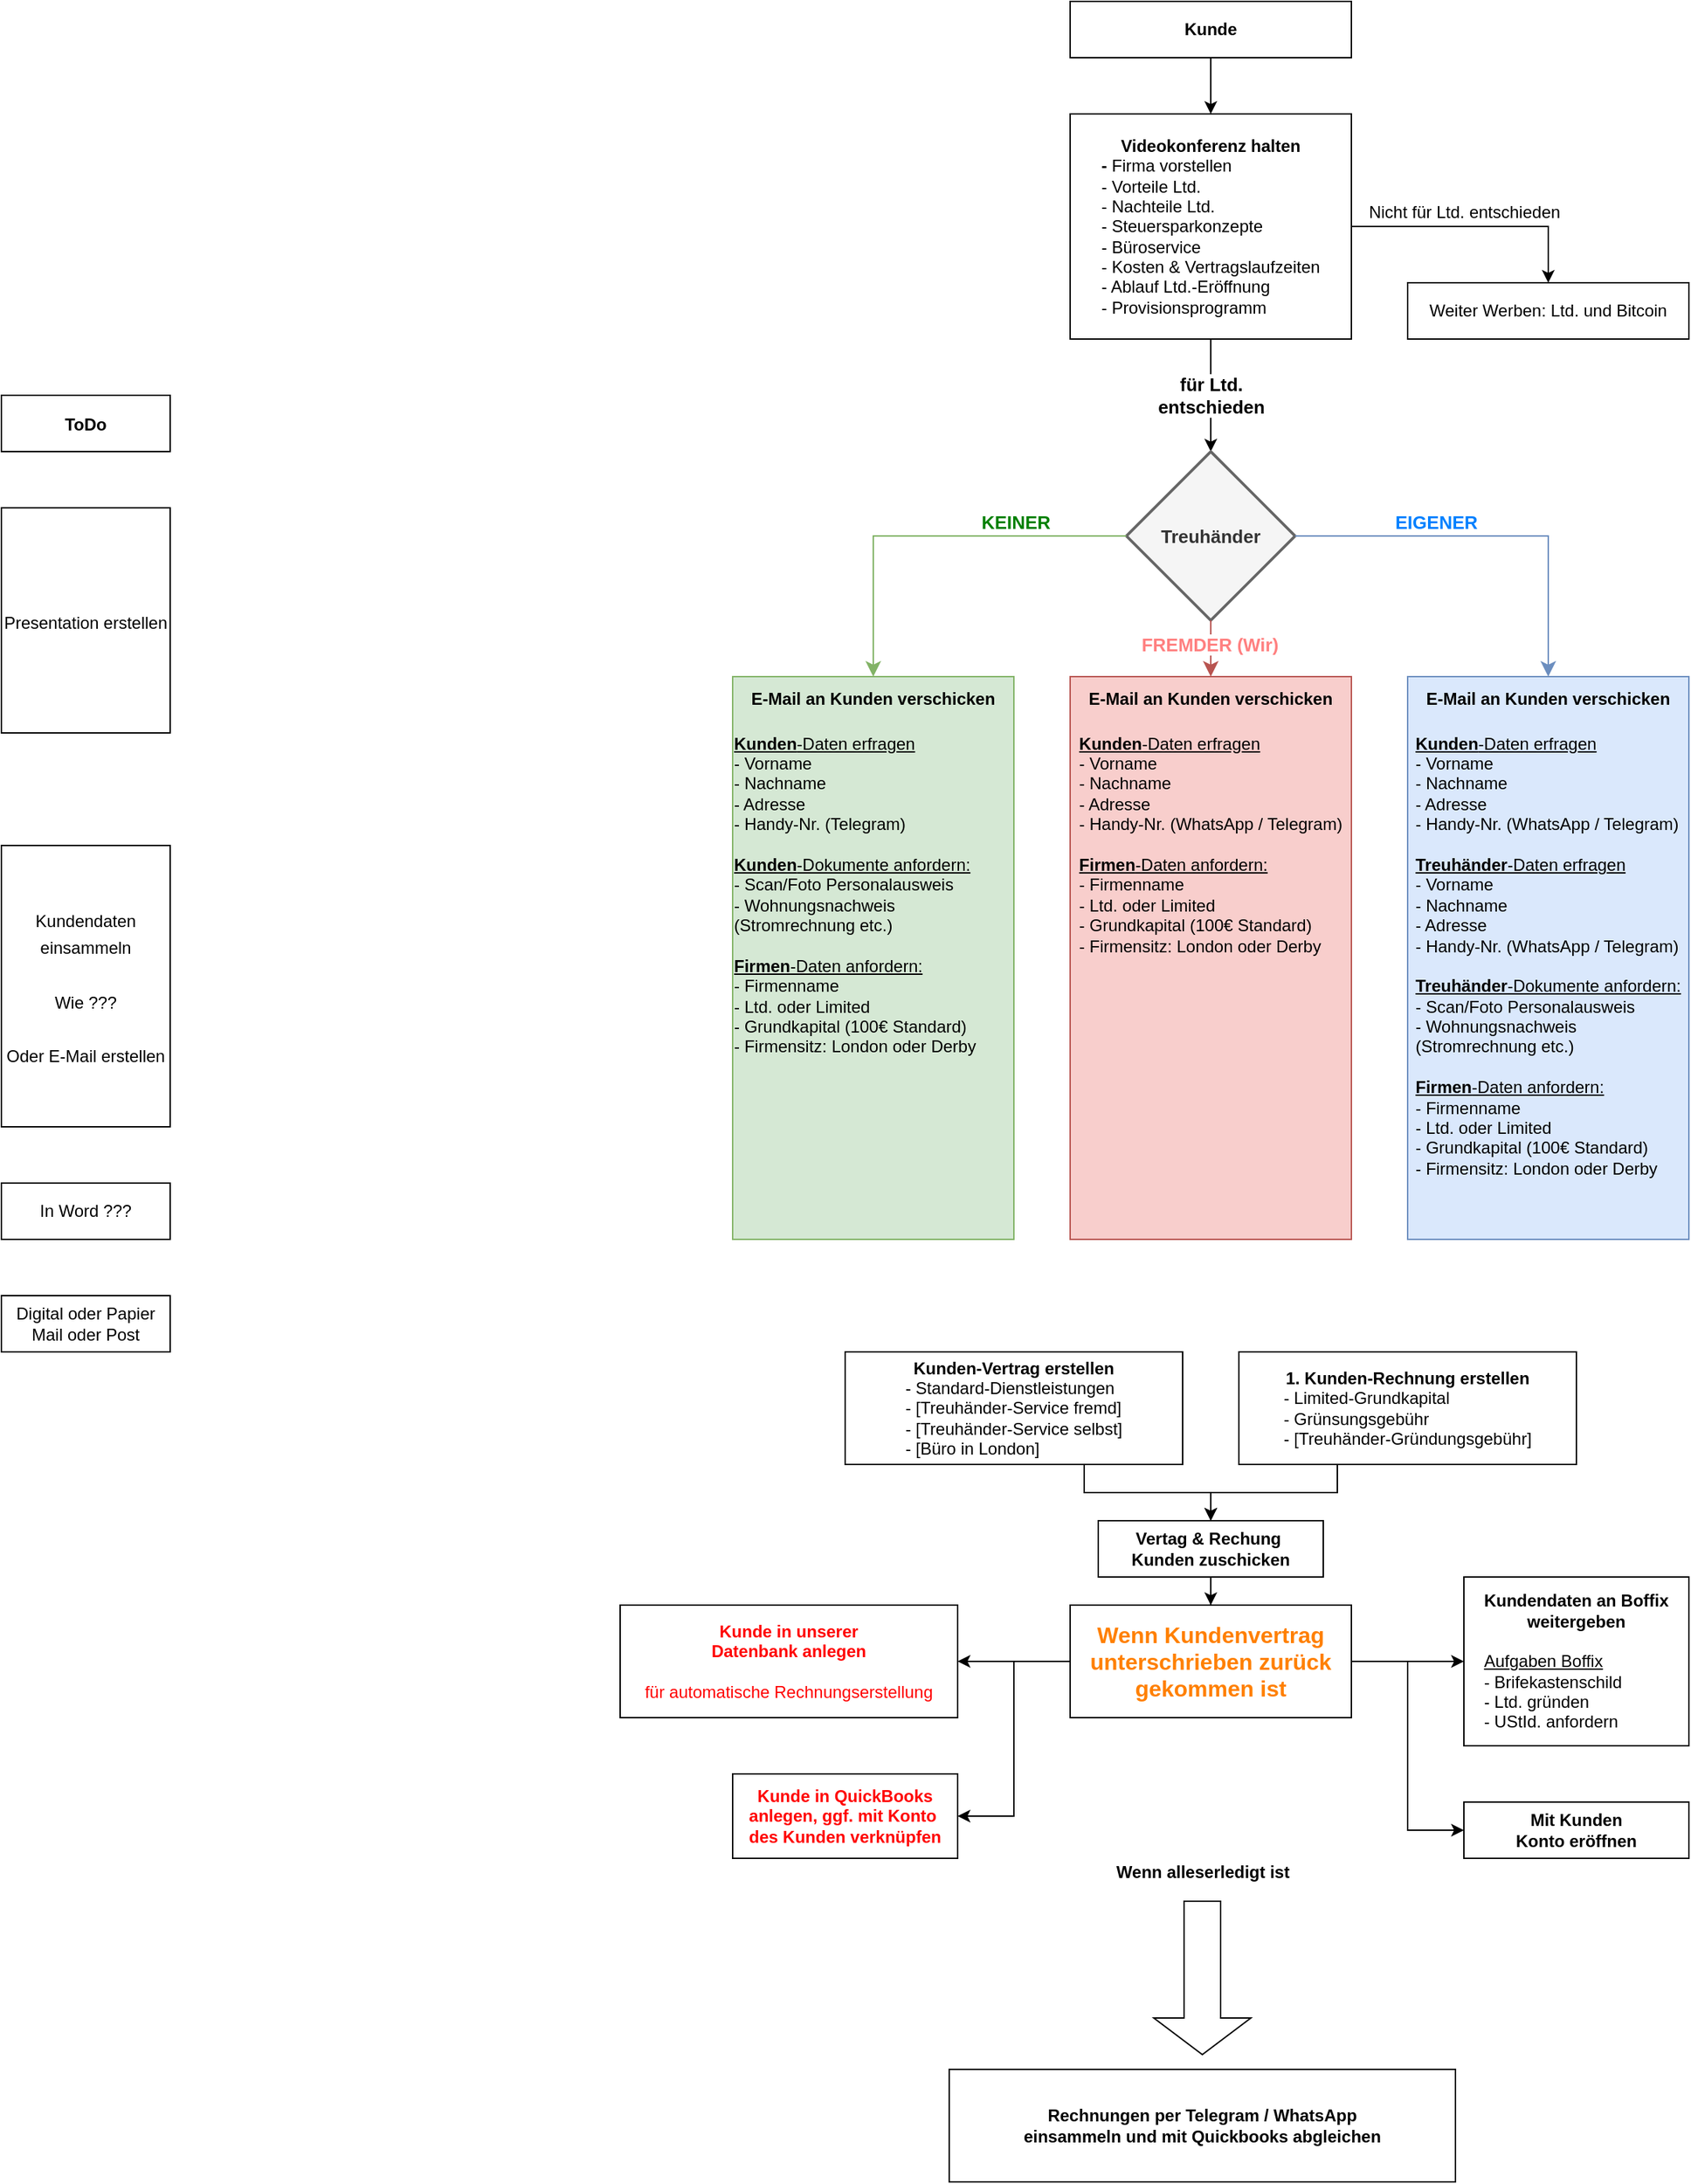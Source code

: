 <mxfile version="22.1.5" type="github">
  <diagram name="Seite-1" id="O6X6owak-KxjnDkndxaL">
    <mxGraphModel dx="2261" dy="1923" grid="1" gridSize="10" guides="1" tooltips="1" connect="1" arrows="1" fold="1" page="1" pageScale="1" pageWidth="827" pageHeight="1169" math="0" shadow="0">
      <root>
        <mxCell id="0" />
        <mxCell id="1" parent="0" />
        <mxCell id="pdj2C71loEkQCJ0KdB5L-4" value="&lt;b&gt;Kunde&lt;/b&gt;" style="rounded=0;whiteSpace=wrap;html=1;" parent="1" vertex="1">
          <mxGeometry x="320" y="-240" width="200" height="40" as="geometry" />
        </mxCell>
        <mxCell id="pdj2C71loEkQCJ0KdB5L-5" value="" style="endArrow=classic;html=1;rounded=0;exitX=0.5;exitY=1;exitDx=0;exitDy=0;" parent="1" source="pdj2C71loEkQCJ0KdB5L-4" target="pdj2C71loEkQCJ0KdB5L-6" edge="1">
          <mxGeometry width="50" height="50" relative="1" as="geometry">
            <mxPoint x="450" y="210" as="sourcePoint" />
            <mxPoint x="460" y="-40" as="targetPoint" />
          </mxGeometry>
        </mxCell>
        <mxCell id="pdj2C71loEkQCJ0KdB5L-46" value="" style="edgeStyle=orthogonalEdgeStyle;rounded=0;orthogonalLoop=1;jettySize=auto;html=1;fontSize=12;entryX=0.5;entryY=0;entryDx=0;entryDy=0;" parent="1" source="pdj2C71loEkQCJ0KdB5L-6" target="pdj2C71loEkQCJ0KdB5L-12" edge="1">
          <mxGeometry relative="1" as="geometry">
            <mxPoint x="930" y="-210" as="targetPoint" />
          </mxGeometry>
        </mxCell>
        <mxCell id="pdj2C71loEkQCJ0KdB5L-48" value="Nicht für Ltd. entschieden" style="edgeLabel;html=1;align=center;verticalAlign=middle;resizable=0;points=[];fontSize=12;" parent="pdj2C71loEkQCJ0KdB5L-46" vertex="1" connectable="0">
          <mxGeometry x="-0.111" y="3" relative="1" as="geometry">
            <mxPoint y="-7" as="offset" />
          </mxGeometry>
        </mxCell>
        <mxCell id="GEYt-02kJldXufyOwrVy-22" value="" style="edgeStyle=orthogonalEdgeStyle;rounded=0;orthogonalLoop=1;jettySize=auto;html=1;" edge="1" parent="1" source="pdj2C71loEkQCJ0KdB5L-6" target="GEYt-02kJldXufyOwrVy-12">
          <mxGeometry relative="1" as="geometry" />
        </mxCell>
        <mxCell id="GEYt-02kJldXufyOwrVy-23" value="&lt;b style=&quot;font-size: 13px;&quot;&gt;für Ltd.&lt;br&gt;entschieden&lt;/b&gt;" style="edgeLabel;html=1;align=center;verticalAlign=middle;resizable=0;points=[];" vertex="1" connectable="0" parent="GEYt-02kJldXufyOwrVy-22">
          <mxGeometry x="0.15" y="-1" relative="1" as="geometry">
            <mxPoint x="1" y="-6" as="offset" />
          </mxGeometry>
        </mxCell>
        <mxCell id="pdj2C71loEkQCJ0KdB5L-6" value="&lt;div&gt;&lt;b&gt;Videokonferenz halten&lt;br&gt;&lt;/b&gt;&lt;/div&gt;&lt;div align=&quot;left&quot;&gt;&lt;b&gt;- &lt;/b&gt;Firma vorstellen&lt;/div&gt;&lt;div align=&quot;left&quot;&gt;- Vorteile Ltd.&lt;/div&gt;&lt;div align=&quot;left&quot;&gt;- Nachteile Ltd.&lt;/div&gt;&lt;div align=&quot;left&quot;&gt;- Steuersparkonzepte&lt;/div&gt;&lt;div align=&quot;left&quot;&gt;- Büroservice&lt;/div&gt;&lt;div align=&quot;left&quot;&gt;- Kosten &amp;amp; Vertragslaufzeiten&lt;br&gt;&lt;/div&gt;&lt;div align=&quot;left&quot;&gt;- Ablauf Ltd.-Eröffnung&lt;/div&gt;&lt;div align=&quot;left&quot;&gt;- Provisionsprogramm&lt;/div&gt;" style="rounded=0;whiteSpace=wrap;html=1;" parent="1" vertex="1">
          <mxGeometry x="320" y="-160" width="200" height="160" as="geometry" />
        </mxCell>
        <mxCell id="pdj2C71loEkQCJ0KdB5L-12" value="Weiter Werben: Ltd. und Bitcoin" style="rounded=0;whiteSpace=wrap;html=1;" parent="1" vertex="1">
          <mxGeometry x="560" y="-40" width="200" height="40" as="geometry" />
        </mxCell>
        <mxCell id="pdj2C71loEkQCJ0KdB5L-72" value="" style="edgeStyle=orthogonalEdgeStyle;rounded=0;orthogonalLoop=1;jettySize=auto;html=1;fontSize=12;fontColor=#000000;" parent="1" source="pdj2C71loEkQCJ0KdB5L-31" target="pdj2C71loEkQCJ0KdB5L-68" edge="1">
          <mxGeometry relative="1" as="geometry">
            <Array as="points">
              <mxPoint x="510" y="820" />
              <mxPoint x="420" y="820" />
            </Array>
          </mxGeometry>
        </mxCell>
        <mxCell id="pdj2C71loEkQCJ0KdB5L-31" value="&lt;div&gt;&lt;b&gt;1. Kunden-Rechnung erstellen&lt;/b&gt;&lt;/div&gt;&lt;div align=&quot;left&quot;&gt;- Limited-Grundkapital&lt;br&gt;&lt;/div&gt;&lt;div align=&quot;left&quot;&gt;- Grünsungsgebühr&lt;br&gt;&lt;/div&gt;&lt;div align=&quot;left&quot;&gt;- [Treuhänder-Gründungsgebühr]&lt;b&gt;&lt;br&gt;&lt;/b&gt;&lt;/div&gt;" style="rounded=0;whiteSpace=wrap;html=1;" parent="1" vertex="1">
          <mxGeometry x="440" y="720" width="240" height="80" as="geometry" />
        </mxCell>
        <mxCell id="pdj2C71loEkQCJ0KdB5L-41" value="&lt;div align=&quot;center&quot;&gt;&lt;b&gt;&lt;font style=&quot;font-size: 13px;&quot;&gt;&lt;font style=&quot;font-size: 14px;&quot;&gt;&lt;font style=&quot;font-size: 13px;&quot;&gt;&lt;font style=&quot;font-size: 12px;&quot;&gt;E-Mail an Kunden verschicken&lt;br&gt;&lt;/font&gt;&lt;/font&gt;&lt;/font&gt;&lt;/font&gt;&lt;/b&gt;&lt;/div&gt;&lt;div align=&quot;center&quot;&gt;&lt;b&gt;&lt;font style=&quot;font-size: 13px;&quot;&gt;&lt;font style=&quot;font-size: 14px;&quot;&gt;&lt;font style=&quot;font-size: 13px;&quot;&gt;&lt;font style=&quot;font-size: 12px;&quot;&gt;&lt;br&gt;&lt;/font&gt;&lt;/font&gt;&lt;/font&gt;&lt;/font&gt;&lt;/b&gt;&lt;/div&gt;&lt;div align=&quot;left&quot;&gt;&lt;u&gt;&lt;b&gt;Kunden&lt;/b&gt;-Daten erfragen&lt;/u&gt;&lt;/div&gt;&lt;div align=&quot;left&quot;&gt;- Vorname&lt;/div&gt;&lt;div align=&quot;left&quot;&gt;- Nachname&lt;/div&gt;&lt;div align=&quot;left&quot;&gt;- Adresse&lt;/div&gt;&lt;div align=&quot;left&quot;&gt;- Handy-Nr. (Telegram)&lt;/div&gt;&lt;div align=&quot;left&quot;&gt;&lt;br&gt;&lt;/div&gt;&lt;div align=&quot;left&quot;&gt;&lt;u&gt;&lt;b&gt;Kunden&lt;/b&gt;-Dokumente anfordern:&lt;/u&gt;&lt;/div&gt;&lt;div align=&quot;left&quot;&gt;- Scan/Foto Personalausweis&lt;/div&gt;&lt;div align=&quot;left&quot;&gt;- Wohnungsnachweis (Stromrechnung etc.)&lt;/div&gt;&lt;div align=&quot;left&quot;&gt;&lt;br&gt;&lt;/div&gt;&lt;div align=&quot;left&quot;&gt;&lt;u&gt;&lt;b&gt;Firmen&lt;/b&gt;-Daten anfordern:&lt;/u&gt;&lt;/div&gt;&lt;div align=&quot;left&quot;&gt;- Firmenname&lt;/div&gt;&lt;div align=&quot;left&quot;&gt;- Ltd. oder Limited&lt;/div&gt;&lt;div align=&quot;left&quot;&gt;- Grundkapital (100€ Standard)&lt;/div&gt;&lt;div align=&quot;left&quot;&gt;- Firmensitz: London oder Derby&lt;br&gt;&lt;/div&gt;" style="rounded=0;whiteSpace=wrap;html=1;fillColor=#d5e8d4;strokeColor=#82b366;verticalAlign=top;" parent="1" vertex="1">
          <mxGeometry x="80" y="240" width="200" height="400" as="geometry" />
        </mxCell>
        <mxCell id="pdj2C71loEkQCJ0KdB5L-52" value="&lt;div&gt;&lt;b&gt;Kundendaten an Boffix&lt;/b&gt;&lt;/div&gt;&lt;div&gt;&lt;b&gt;weitergeben&lt;/b&gt;&lt;/div&gt;&lt;div&gt;&lt;br&gt;&lt;/div&gt;&lt;div align=&quot;left&quot;&gt;&lt;u&gt;Aufgaben Boffix&lt;br&gt;&lt;/u&gt;&lt;/div&gt;&lt;div align=&quot;left&quot;&gt;- Brifekastenschild&lt;/div&gt;&lt;div align=&quot;left&quot;&gt;- Ltd. gründen&lt;/div&gt;&lt;div align=&quot;left&quot;&gt;- UStId. anfordern&lt;br&gt;&lt;/div&gt;" style="whiteSpace=wrap;html=1;rounded=0;" parent="1" vertex="1">
          <mxGeometry x="600" y="880" width="160" height="120" as="geometry" />
        </mxCell>
        <mxCell id="pdj2C71loEkQCJ0KdB5L-54" value="&lt;div&gt;&lt;b&gt;Mit Kunden &lt;br&gt;&lt;/b&gt;&lt;/div&gt;&lt;div&gt;&lt;b&gt;Konto eröffnen&lt;/b&gt;&lt;/div&gt;" style="whiteSpace=wrap;html=1;rounded=0;" parent="1" vertex="1">
          <mxGeometry x="600" y="1040" width="160" height="40" as="geometry" />
        </mxCell>
        <mxCell id="pdj2C71loEkQCJ0KdB5L-57" value="&lt;div&gt;&lt;b&gt;Kunde in unserer&lt;/b&gt;&lt;/div&gt;&lt;div&gt;&lt;b&gt;Datenbank anlegen&lt;/b&gt;&lt;/div&gt;&lt;div&gt;&lt;br&gt;&lt;/div&gt;&lt;div&gt;für automatische Rechnungserstellung&lt;b&gt;&lt;br&gt;&lt;/b&gt;&lt;/div&gt;" style="rounded=0;whiteSpace=wrap;html=1;fontSize=12;fontColor=#ff0000;" parent="1" vertex="1">
          <mxGeometry y="900" width="240" height="80" as="geometry" />
        </mxCell>
        <mxCell id="pdj2C71loEkQCJ0KdB5L-58" value="&lt;b&gt;Kunde in QuickBooks anlegen, ggf. mit Konto&amp;nbsp; des Kunden verknüpfen&lt;/b&gt;" style="rounded=0;whiteSpace=wrap;html=1;fontSize=12;fontColor=#FF0000;" parent="1" vertex="1">
          <mxGeometry x="80" y="1020" width="160" height="60" as="geometry" />
        </mxCell>
        <mxCell id="pdj2C71loEkQCJ0KdB5L-65" value="" style="shape=flexArrow;endArrow=classic;html=1;rounded=0;fontSize=12;fontColor=#FF0000;endWidth=42;endSize=8.33;width=26;" parent="1" edge="1">
          <mxGeometry width="50" height="50" relative="1" as="geometry">
            <mxPoint x="414" y="1110" as="sourcePoint" />
            <mxPoint x="414" y="1220" as="targetPoint" />
          </mxGeometry>
        </mxCell>
        <mxCell id="pdj2C71loEkQCJ0KdB5L-89" value="Wenn alleserledigt ist" style="edgeLabel;html=1;align=center;verticalAlign=middle;resizable=0;points=[];fontSize=12;fontColor=#000000;fontStyle=1" parent="pdj2C71loEkQCJ0KdB5L-65" vertex="1" connectable="0">
          <mxGeometry x="-0.236" y="-3" relative="1" as="geometry">
            <mxPoint x="3" y="-62" as="offset" />
          </mxGeometry>
        </mxCell>
        <mxCell id="pdj2C71loEkQCJ0KdB5L-67" value="&lt;div&gt;&lt;b&gt;&lt;font color=&quot;#000000&quot;&gt;Rechnungen per Telegram / WhatsApp &lt;br&gt;&lt;/font&gt;&lt;/b&gt;&lt;/div&gt;&lt;div&gt;&lt;b&gt;&lt;font color=&quot;#000000&quot;&gt;einsammeln und mit Quickbooks abgleichen&lt;/font&gt;&lt;/b&gt;&lt;/div&gt;" style="rounded=0;whiteSpace=wrap;html=1;fontSize=12;fontColor=#FF0000;" parent="1" vertex="1">
          <mxGeometry x="234" y="1230" width="360" height="80" as="geometry" />
        </mxCell>
        <mxCell id="pdj2C71loEkQCJ0KdB5L-74" value="" style="edgeStyle=orthogonalEdgeStyle;rounded=0;orthogonalLoop=1;jettySize=auto;html=1;fontSize=12;fontColor=#000000;" parent="1" source="pdj2C71loEkQCJ0KdB5L-68" target="pdj2C71loEkQCJ0KdB5L-73" edge="1">
          <mxGeometry relative="1" as="geometry" />
        </mxCell>
        <mxCell id="pdj2C71loEkQCJ0KdB5L-68" value="&lt;div&gt;&lt;b&gt;Vertag &amp;amp; Rechung&amp;nbsp;&lt;/b&gt;&lt;/div&gt;&lt;div&gt;&lt;b&gt;Kunden zuschicken&lt;/b&gt;&lt;/div&gt;" style="rounded=0;whiteSpace=wrap;html=1;fontSize=12;fontColor=#000000;" parent="1" vertex="1">
          <mxGeometry x="340" y="840" width="160" height="40" as="geometry" />
        </mxCell>
        <mxCell id="pdj2C71loEkQCJ0KdB5L-77" value="" style="edgeStyle=orthogonalEdgeStyle;rounded=0;orthogonalLoop=1;jettySize=auto;html=1;fontSize=14;fontColor=#FF8000;" parent="1" source="pdj2C71loEkQCJ0KdB5L-73" target="pdj2C71loEkQCJ0KdB5L-57" edge="1">
          <mxGeometry relative="1" as="geometry" />
        </mxCell>
        <mxCell id="pdj2C71loEkQCJ0KdB5L-79" value="" style="edgeStyle=orthogonalEdgeStyle;rounded=0;orthogonalLoop=1;jettySize=auto;html=1;fontSize=14;fontColor=#FF8000;entryX=1;entryY=0.5;entryDx=0;entryDy=0;" parent="1" source="pdj2C71loEkQCJ0KdB5L-73" target="pdj2C71loEkQCJ0KdB5L-58" edge="1">
          <mxGeometry relative="1" as="geometry">
            <mxPoint x="420" y="1060" as="targetPoint" />
          </mxGeometry>
        </mxCell>
        <mxCell id="pdj2C71loEkQCJ0KdB5L-80" value="" style="edgeStyle=orthogonalEdgeStyle;rounded=0;orthogonalLoop=1;jettySize=auto;html=1;fontSize=14;fontColor=#FF8000;" parent="1" source="pdj2C71loEkQCJ0KdB5L-73" target="pdj2C71loEkQCJ0KdB5L-52" edge="1">
          <mxGeometry relative="1" as="geometry" />
        </mxCell>
        <mxCell id="pdj2C71loEkQCJ0KdB5L-82" value="" style="edgeStyle=orthogonalEdgeStyle;rounded=0;orthogonalLoop=1;jettySize=auto;html=1;fontSize=14;fontColor=#FF8000;entryX=0;entryY=0.5;entryDx=0;entryDy=0;" parent="1" source="pdj2C71loEkQCJ0KdB5L-73" target="pdj2C71loEkQCJ0KdB5L-54" edge="1">
          <mxGeometry relative="1" as="geometry">
            <mxPoint x="420" y="1060" as="targetPoint" />
          </mxGeometry>
        </mxCell>
        <mxCell id="pdj2C71loEkQCJ0KdB5L-73" value="&lt;font style=&quot;font-size: 16px;&quot;&gt;&lt;b style=&quot;&quot;&gt;Wenn Kundenvertrag unterschrieben zurück gekommen ist&lt;br style=&quot;&quot;&gt;&lt;/b&gt;&lt;/font&gt;" style="rounded=0;whiteSpace=wrap;html=1;fontSize=14;fontColor=#FF8000;" parent="1" vertex="1">
          <mxGeometry x="320" y="900" width="200" height="80" as="geometry" />
        </mxCell>
        <mxCell id="pdj2C71loEkQCJ0KdB5L-84" value="&lt;font style=&quot;font-size: 13px;&quot;&gt;&lt;b&gt;&lt;font style=&quot;font-size: 13px;&quot; color=&quot;#000000&quot;&gt;&lt;font style=&quot;font-size: 12px;&quot;&gt;ToDo&lt;/font&gt;&lt;/font&gt;&lt;/b&gt;&lt;/font&gt;" style="rounded=0;whiteSpace=wrap;html=1;fontSize=14;fontColor=#FF8000;" parent="1" vertex="1">
          <mxGeometry x="-440" y="40" width="120" height="40" as="geometry" />
        </mxCell>
        <mxCell id="pdj2C71loEkQCJ0KdB5L-85" value="&lt;font style=&quot;font-size: 15px;&quot;&gt;&lt;font style=&quot;font-size: 14px;&quot;&gt;&lt;font style=&quot;font-size: 13px;&quot;&gt;&lt;font style=&quot;font-size: 12px;&quot;&gt;Presentation erstellen&lt;/font&gt;&lt;/font&gt;&lt;/font&gt;&lt;/font&gt;" style="rounded=0;whiteSpace=wrap;html=1;fontSize=16;fontColor=#000000;" parent="1" vertex="1">
          <mxGeometry x="-440" y="120" width="120" height="160" as="geometry" />
        </mxCell>
        <mxCell id="pdj2C71loEkQCJ0KdB5L-86" value="&lt;div&gt;&lt;font style=&quot;font-size: 15px;&quot;&gt;&lt;font style=&quot;font-size: 14px;&quot;&gt;&lt;font style=&quot;font-size: 13px;&quot;&gt;&lt;font style=&quot;font-size: 12px;&quot;&gt;Kundendaten einsammeln&lt;/font&gt;&lt;/font&gt;&lt;/font&gt;&lt;/font&gt;&lt;/div&gt;&lt;div&gt;&lt;font style=&quot;font-size: 15px;&quot;&gt;&lt;font style=&quot;font-size: 14px;&quot;&gt;&lt;font style=&quot;font-size: 13px;&quot;&gt;&lt;font style=&quot;font-size: 12px;&quot;&gt;&lt;br&gt;&lt;/font&gt;&lt;/font&gt;&lt;/font&gt;&lt;/font&gt;&lt;/div&gt;&lt;div&gt;&lt;font style=&quot;font-size: 15px;&quot;&gt;&lt;font style=&quot;font-size: 14px;&quot;&gt;&lt;font style=&quot;font-size: 13px;&quot;&gt;&lt;font style=&quot;font-size: 12px;&quot;&gt;Wie ???&lt;/font&gt;&lt;/font&gt;&lt;/font&gt;&lt;/font&gt;&lt;/div&gt;&lt;div&gt;&lt;font style=&quot;font-size: 15px;&quot;&gt;&lt;font style=&quot;font-size: 14px;&quot;&gt;&lt;font style=&quot;font-size: 13px;&quot;&gt;&lt;font style=&quot;font-size: 12px;&quot;&gt;&lt;br&gt;&lt;/font&gt;&lt;/font&gt;&lt;/font&gt;&lt;/font&gt;&lt;/div&gt;&lt;div&gt;&lt;font style=&quot;font-size: 15px;&quot;&gt;&lt;font style=&quot;font-size: 14px;&quot;&gt;&lt;font style=&quot;font-size: 13px;&quot;&gt;&lt;font style=&quot;font-size: 12px;&quot;&gt;Oder E-Mail erstellen&lt;br&gt;&lt;/font&gt;&lt;/font&gt;&lt;/font&gt;&lt;/font&gt;&lt;/div&gt;" style="rounded=0;whiteSpace=wrap;html=1;fontSize=16;fontColor=#000000;" parent="1" vertex="1">
          <mxGeometry x="-440" y="360" width="120" height="200" as="geometry" />
        </mxCell>
        <mxCell id="pdj2C71loEkQCJ0KdB5L-87" value="In Word ???" style="rounded=0;whiteSpace=wrap;html=1;fontSize=12;fontColor=#000000;" parent="1" vertex="1">
          <mxGeometry x="-440" y="600" width="120" height="40" as="geometry" />
        </mxCell>
        <mxCell id="pdj2C71loEkQCJ0KdB5L-88" value="&lt;div&gt;Digital oder Papier&lt;/div&gt;&lt;div&gt;Mail oder Post&lt;br&gt;&lt;/div&gt;" style="rounded=0;whiteSpace=wrap;html=1;fontSize=12;fontColor=#000000;" parent="1" vertex="1">
          <mxGeometry x="-440" y="680" width="120" height="40" as="geometry" />
        </mxCell>
        <mxCell id="GEYt-02kJldXufyOwrVy-5" value="" style="edgeStyle=orthogonalEdgeStyle;rounded=0;orthogonalLoop=1;jettySize=auto;html=1;entryX=0.5;entryY=0;entryDx=0;entryDy=0;" edge="1" parent="1" source="GEYt-02kJldXufyOwrVy-1" target="pdj2C71loEkQCJ0KdB5L-68">
          <mxGeometry relative="1" as="geometry">
            <Array as="points">
              <mxPoint x="330" y="820" />
              <mxPoint x="420" y="820" />
            </Array>
          </mxGeometry>
        </mxCell>
        <mxCell id="GEYt-02kJldXufyOwrVy-1" value="&lt;div&gt;&lt;b&gt;Kunden-Vertrag erstellen&lt;/b&gt;&lt;/div&gt;&lt;div align=&quot;left&quot;&gt;- Standard-Dienstleistungen&lt;/div&gt;&lt;div align=&quot;left&quot;&gt;- [Treuhänder-Service fremd]&lt;b&gt;&lt;br&gt;&lt;/b&gt;&lt;/div&gt;&lt;div align=&quot;left&quot;&gt;&lt;div align=&quot;left&quot;&gt;- [Treuhänder-Service selbst]&lt;/div&gt;&lt;div align=&quot;left&quot;&gt;- [Büro in London]&lt;b&gt;&lt;br&gt;&lt;/b&gt;&lt;/div&gt;&lt;/div&gt;" style="rounded=0;whiteSpace=wrap;html=1;" vertex="1" parent="1">
          <mxGeometry x="160" y="720" width="240" height="80" as="geometry" />
        </mxCell>
        <mxCell id="GEYt-02kJldXufyOwrVy-7" value="&lt;div align=&quot;center&quot;&gt;&lt;b&gt;&lt;font style=&quot;font-size: 13px;&quot;&gt;&lt;font style=&quot;font-size: 14px;&quot;&gt;&lt;font style=&quot;font-size: 13px;&quot;&gt;&lt;font style=&quot;font-size: 12px;&quot;&gt;E-Mail an Kunden verschicken&lt;br&gt;&lt;/font&gt;&lt;/font&gt;&lt;/font&gt;&lt;/font&gt;&lt;/b&gt;&lt;/div&gt;&lt;div align=&quot;center&quot;&gt;&lt;b&gt;&lt;font style=&quot;font-size: 13px;&quot;&gt;&lt;font style=&quot;font-size: 14px;&quot;&gt;&lt;font style=&quot;font-size: 13px;&quot;&gt;&lt;font style=&quot;font-size: 12px;&quot;&gt;&lt;br&gt;&lt;/font&gt;&lt;/font&gt;&lt;/font&gt;&lt;/font&gt;&lt;/b&gt;&lt;/div&gt;&lt;div align=&quot;left&quot;&gt;&lt;u&gt;&lt;b&gt;Kunden&lt;/b&gt;-Daten erfragen&lt;/u&gt;&lt;/div&gt;&lt;div align=&quot;left&quot;&gt;- Vorname&lt;/div&gt;&lt;div align=&quot;left&quot;&gt;- Nachname&lt;/div&gt;&lt;div align=&quot;left&quot;&gt;- Adresse&lt;/div&gt;&lt;div align=&quot;left&quot;&gt;- Handy-Nr. (WhatsApp / Telegram)&lt;/div&gt;&lt;div align=&quot;left&quot;&gt;&lt;br&gt;&lt;/div&gt;&lt;div align=&quot;left&quot;&gt;&lt;u&gt;&lt;b&gt;Treuhänder&lt;/b&gt;-Daten erfragen&lt;/u&gt;&lt;div align=&quot;left&quot;&gt;- Vorname&lt;/div&gt;&lt;div align=&quot;left&quot;&gt;- Nachname&lt;/div&gt;&lt;div align=&quot;left&quot;&gt;- Adresse&lt;/div&gt;&lt;div align=&quot;left&quot;&gt;- Handy-Nr. (WhatsApp / Telegram)&lt;/div&gt;&lt;/div&gt;&lt;div align=&quot;left&quot;&gt;&lt;br&gt;&lt;/div&gt;&lt;div align=&quot;left&quot;&gt;&lt;u&gt;&lt;b&gt;Treuhänder&lt;/b&gt;-Dokumente anfordern:&lt;/u&gt;&lt;/div&gt;&lt;div align=&quot;left&quot;&gt;- Scan/Foto Personalausweis&lt;/div&gt;&lt;div align=&quot;left&quot;&gt;- Wohnungsnachweis&lt;/div&gt;&lt;div align=&quot;left&quot;&gt;(Stromrechnung etc.)&lt;/div&gt;&lt;div align=&quot;left&quot;&gt;&lt;br&gt;&lt;/div&gt;&lt;div align=&quot;left&quot;&gt;&lt;u&gt;&lt;b&gt;Firmen&lt;/b&gt;-Daten anfordern:&lt;/u&gt;&lt;/div&gt;&lt;div align=&quot;left&quot;&gt;- Firmenname&lt;/div&gt;&lt;div align=&quot;left&quot;&gt;- Ltd. oder Limited&lt;/div&gt;&lt;div align=&quot;left&quot;&gt;- Grundkapital (100€ Standard)&lt;/div&gt;&lt;div align=&quot;left&quot;&gt;- Firmensitz: London oder Derby&lt;/div&gt;" style="rounded=0;whiteSpace=wrap;html=1;fillColor=#dae8fc;strokeColor=#6c8ebf;verticalAlign=top;" vertex="1" parent="1">
          <mxGeometry x="560" y="240" width="200" height="400" as="geometry" />
        </mxCell>
        <mxCell id="GEYt-02kJldXufyOwrVy-12" value="&lt;font style=&quot;font-size: 13px;&quot;&gt;&lt;b&gt;Treuhänder&lt;/b&gt;&lt;/font&gt;" style="strokeWidth=2;html=1;shape=mxgraph.flowchart.decision;whiteSpace=wrap;fillColor=#f5f5f5;fontColor=#333333;strokeColor=#666666;" vertex="1" parent="1">
          <mxGeometry x="360" y="80" width="120" height="120" as="geometry" />
        </mxCell>
        <mxCell id="GEYt-02kJldXufyOwrVy-20" value="" style="edgeStyle=segmentEdgeStyle;endArrow=classic;html=1;curved=0;rounded=0;endSize=8;startSize=8;exitX=0;exitY=0.5;exitDx=0;exitDy=0;exitPerimeter=0;entryX=0.5;entryY=0;entryDx=0;entryDy=0;fontColor=#008000;fillColor=#d5e8d4;strokeColor=#82b366;" edge="1" parent="1" source="GEYt-02kJldXufyOwrVy-12" target="pdj2C71loEkQCJ0KdB5L-41">
          <mxGeometry width="50" height="50" relative="1" as="geometry">
            <mxPoint x="250" y="280" as="sourcePoint" />
            <mxPoint x="300" y="230" as="targetPoint" />
          </mxGeometry>
        </mxCell>
        <mxCell id="GEYt-02kJldXufyOwrVy-24" value="&lt;b style=&quot;font-size: 13px;&quot;&gt;KEINER&lt;/b&gt;" style="edgeLabel;html=1;align=center;verticalAlign=middle;resizable=0;points=[];fontColor=#008000;" vertex="1" connectable="0" parent="GEYt-02kJldXufyOwrVy-20">
          <mxGeometry x="-0.56" y="-2" relative="1" as="geometry">
            <mxPoint x="-18" y="-8" as="offset" />
          </mxGeometry>
        </mxCell>
        <mxCell id="GEYt-02kJldXufyOwrVy-26" value="" style="edgeStyle=segmentEdgeStyle;endArrow=classic;html=1;curved=0;rounded=0;endSize=8;startSize=8;exitX=1;exitY=0.5;exitDx=0;exitDy=0;exitPerimeter=0;entryX=0.5;entryY=0;entryDx=0;entryDy=0;fillColor=#dae8fc;strokeColor=#6c8ebf;" edge="1" parent="1" source="GEYt-02kJldXufyOwrVy-12" target="GEYt-02kJldXufyOwrVy-7">
          <mxGeometry width="50" height="50" relative="1" as="geometry">
            <mxPoint x="520" y="140" as="sourcePoint" />
            <mxPoint x="570" y="90" as="targetPoint" />
          </mxGeometry>
        </mxCell>
        <mxCell id="GEYt-02kJldXufyOwrVy-27" value="&lt;b&gt;&lt;font style=&quot;font-size: 13px;&quot;&gt;EIGENER&lt;/font&gt;&lt;/b&gt;" style="edgeLabel;html=1;align=center;verticalAlign=middle;resizable=0;points=[];labelBackgroundColor=#ffffff;fontColor=#0080ff;" vertex="1" connectable="0" parent="GEYt-02kJldXufyOwrVy-26">
          <mxGeometry x="0.008" y="-2" relative="1" as="geometry">
            <mxPoint x="-41" y="-12" as="offset" />
          </mxGeometry>
        </mxCell>
        <mxCell id="GEYt-02kJldXufyOwrVy-28" value="&lt;div align=&quot;center&quot;&gt;&lt;b&gt;&lt;font style=&quot;font-size: 13px;&quot;&gt;&lt;font style=&quot;font-size: 14px;&quot;&gt;&lt;font style=&quot;font-size: 13px;&quot;&gt;&lt;font style=&quot;font-size: 12px;&quot;&gt;E-Mail an Kunden verschicken&lt;/font&gt;&lt;/font&gt;&lt;/font&gt;&lt;/font&gt;&lt;/b&gt;&lt;/div&gt;&lt;div align=&quot;center&quot;&gt;&lt;b&gt;&lt;font style=&quot;font-size: 13px;&quot;&gt;&lt;font style=&quot;font-size: 14px;&quot;&gt;&lt;font style=&quot;font-size: 13px;&quot;&gt;&lt;font style=&quot;font-size: 12px;&quot;&gt;&lt;br&gt;&lt;/font&gt;&lt;/font&gt;&lt;/font&gt;&lt;/font&gt;&lt;/b&gt;&lt;/div&gt;&lt;div align=&quot;left&quot;&gt;&lt;u&gt;&lt;b&gt;Kunden&lt;/b&gt;-Daten erfragen&lt;/u&gt;&lt;/div&gt;&lt;div align=&quot;left&quot;&gt;- Vorname&lt;/div&gt;&lt;div align=&quot;left&quot;&gt;- Nachname&lt;/div&gt;&lt;div align=&quot;left&quot;&gt;- Adresse&lt;/div&gt;&lt;div align=&quot;left&quot;&gt;- Handy-Nr. (WhatsApp / Telegram)&lt;/div&gt;&lt;br&gt;&lt;div align=&quot;left&quot;&gt;&lt;u&gt;&lt;b&gt;Firmen&lt;/b&gt;-Daten anfordern:&lt;/u&gt;&lt;/div&gt;&lt;div align=&quot;left&quot;&gt;- Firmenname&lt;/div&gt;&lt;div align=&quot;left&quot;&gt;- Ltd. oder Limited&lt;/div&gt;&lt;div align=&quot;left&quot;&gt;- Grundkapital (100€ Standard)&lt;/div&gt;&lt;div align=&quot;left&quot;&gt;- Firmensitz: London oder Derby&lt;/div&gt;" style="rounded=0;whiteSpace=wrap;html=1;fillColor=#f8cecc;strokeColor=#b85450;verticalAlign=top;" vertex="1" parent="1">
          <mxGeometry x="320" y="240" width="200" height="400" as="geometry" />
        </mxCell>
        <mxCell id="GEYt-02kJldXufyOwrVy-29" value="" style="edgeStyle=segmentEdgeStyle;endArrow=classic;html=1;curved=0;rounded=0;endSize=8;startSize=8;exitX=0.5;exitY=1;exitDx=0;exitDy=0;exitPerimeter=0;entryX=0.5;entryY=0;entryDx=0;entryDy=0;fillColor=#f8cecc;strokeColor=#b85450;" edge="1" parent="1" source="GEYt-02kJldXufyOwrVy-12" target="GEYt-02kJldXufyOwrVy-28">
          <mxGeometry width="50" height="50" relative="1" as="geometry">
            <mxPoint x="250" y="280" as="sourcePoint" />
            <mxPoint x="300" y="230" as="targetPoint" />
          </mxGeometry>
        </mxCell>
        <mxCell id="GEYt-02kJldXufyOwrVy-30" value="&lt;b&gt;&lt;font style=&quot;font-size: 13px;&quot;&gt;FREMDER (Wir)&lt;/font&gt;&lt;/b&gt;" style="edgeLabel;html=1;align=center;verticalAlign=middle;resizable=0;points=[];fontColor=#ff8080;" vertex="1" connectable="0" parent="GEYt-02kJldXufyOwrVy-29">
          <mxGeometry x="-0.15" y="-1" relative="1" as="geometry">
            <mxPoint as="offset" />
          </mxGeometry>
        </mxCell>
      </root>
    </mxGraphModel>
  </diagram>
</mxfile>
